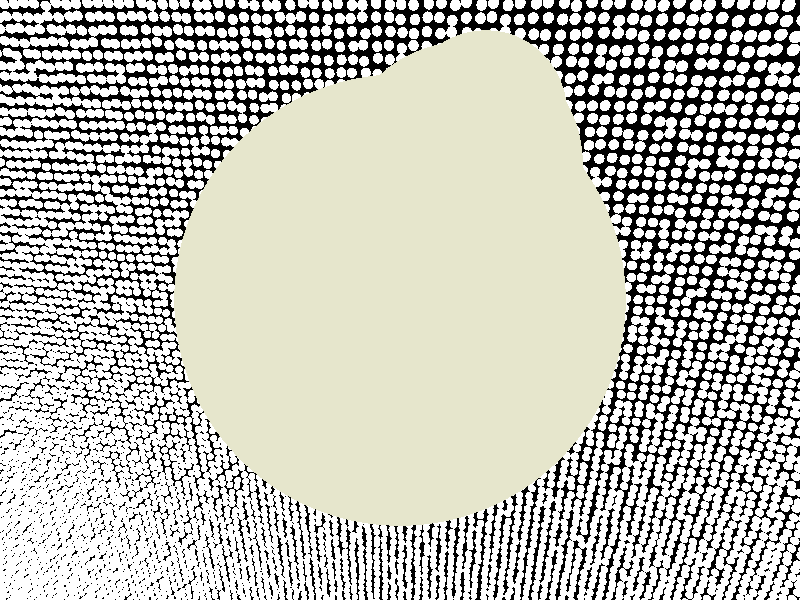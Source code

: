 /////////////////////////////////////////////
//
//     ~~ [ Magnification ] ~~
//        version 1 out of 1
//
//  by Michael Scharrer
//  https://mscharrer.net
//
/////////////////////////////////////////////

#version 3.6;

global_settings { max_trace_level 12}

camera{
	right x*image_width/image_height
	location <2,5,-10>
	look_at <0,0,0>
}

light_source{
	<0,10,-10>
	color rgb <1,0,0>
}

light_source{
	<0,-10,-10>
	color rgb <0,1,0>
}

light_source{
	<-10,0,-10>
	color rgb <0,0,1>
}

#declare r = seed(1276543);

#declare a=-100;
#while (a<=100)
 #declare b=-100;
 #while (b<=100)
   #declare o = a+rand(r)/4;
   #declare p = b+rand(r)/4;
   sphere{
    <o,p,40> 0.4
    pigment{ color rgbf <1,1,1,0.9> }
    finish{
     reflection 0.3
     phong 1.0
    }
    interior{
			ior 1+rand(r)
		}
   }
  #declare b = b+1;
 #end
 #declare a = a+1;
#end

sphere{
    <0,0,20> 4.0
    pigment{ color rgbf <0.9,0.9,0.8,0.9> }
     finish{
     reflection 0.1
     ior 0.8
     phong 1.0
    }
}

sphere{
    <0,0,10> 4.0
    pigment{ color rgbf <0.9,0.9,0.8,0.9> }
     finish{
     reflection 0.1
     ior 1.2
     phong 1.0
    }
}

sphere{
    <0,0,0> 4.0
    pigment{ color rgbf <0.9,0.9,0.8,0.9> }
     finish{
     reflection 0.1
     ior 1.1
     phong 0.8
    }
}